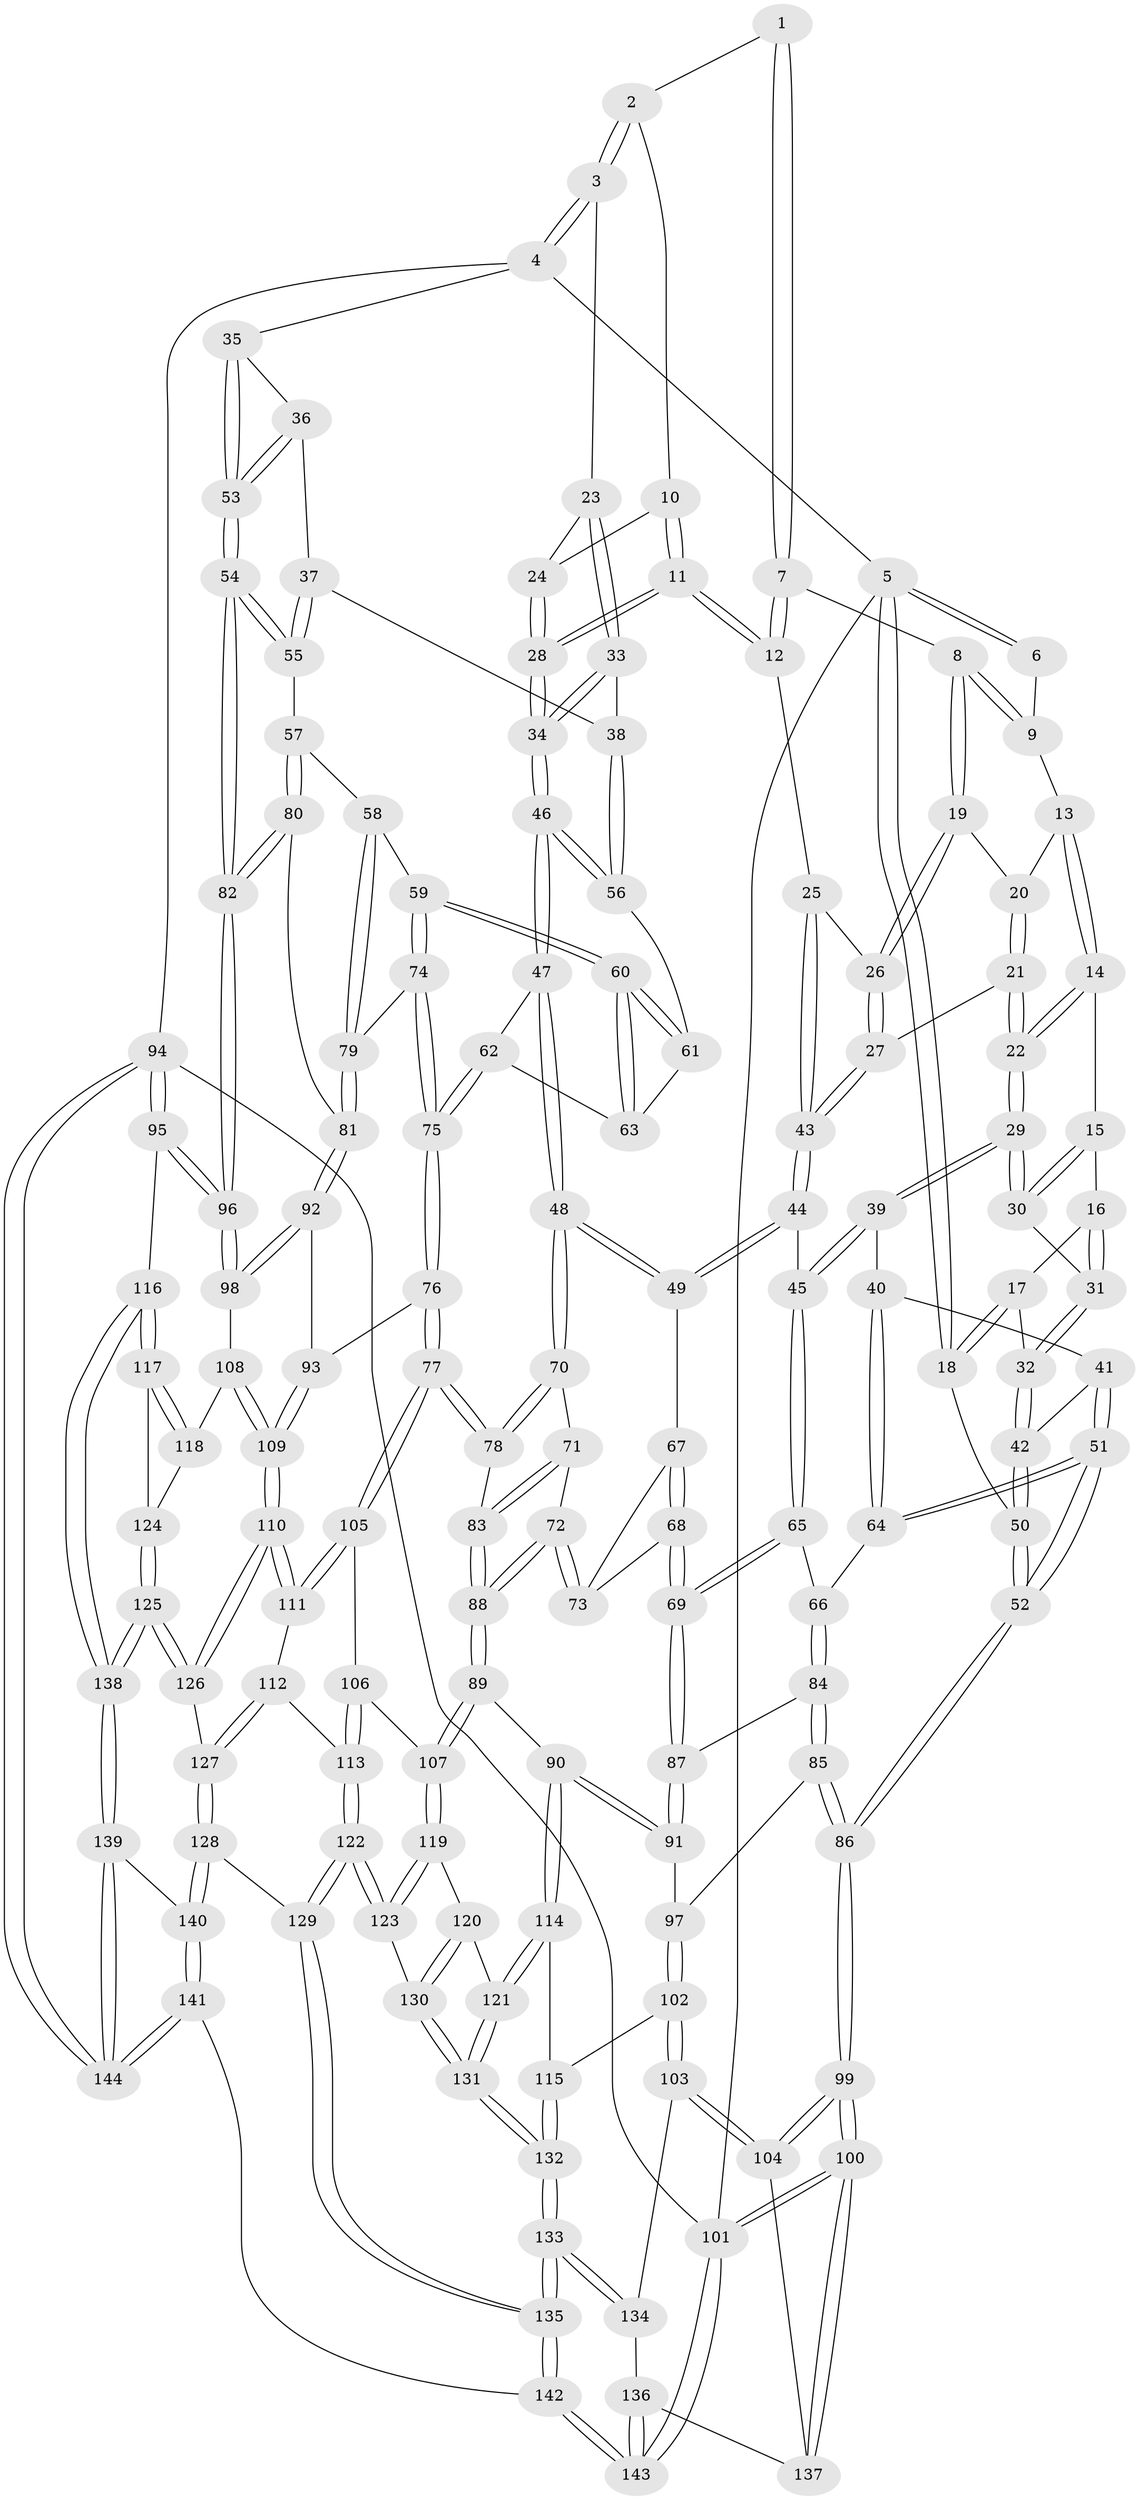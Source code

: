 // Generated by graph-tools (version 1.1) at 2025/00/03/09/25 05:00:43]
// undirected, 144 vertices, 357 edges
graph export_dot {
graph [start="1"]
  node [color=gray90,style=filled];
  1 [pos="+0.5117302168091447+0"];
  2 [pos="+0.5402384381470766+0"];
  3 [pos="+0.851460571686942+0"];
  4 [pos="+1+0"];
  5 [pos="+0+0"];
  6 [pos="+0.2564291311757202+0"];
  7 [pos="+0.40981032226997227+0.048522049576736684"];
  8 [pos="+0.38507491814184575+0.05714357761155518"];
  9 [pos="+0.25906040502961014+0"];
  10 [pos="+0.5309137224638631+0"];
  11 [pos="+0.49406034774905766+0.1469280981734172"];
  12 [pos="+0.47076460890264576+0.1437846586506547"];
  13 [pos="+0.25617859604810855+0"];
  14 [pos="+0.20314093905087913+0.047920957834509705"];
  15 [pos="+0.1571203419838057+0.08086249185385903"];
  16 [pos="+0.11381452301638961+0.08177254807297005"];
  17 [pos="+0.11263266042808168+0.08157833916191902"];
  18 [pos="+0+0"];
  19 [pos="+0.35811691938864815+0.07949245720483573"];
  20 [pos="+0.28033102865416415+0.011974527422846033"];
  21 [pos="+0.28736154634795025+0.1527687440675592"];
  22 [pos="+0.2703623953388475+0.16791193712810576"];
  23 [pos="+0.7519231972384295+0.05492668395496951"];
  24 [pos="+0.6001217817934656+0.09492572417294567"];
  25 [pos="+0.4443664928592767+0.1511170412454518"];
  26 [pos="+0.3530666796132347+0.10682901680464779"];
  27 [pos="+0.29309596417489353+0.15103773257430547"];
  28 [pos="+0.5262845357125513+0.17768526286775835"];
  29 [pos="+0.2526572620677104+0.19592727372955918"];
  30 [pos="+0.2045391274386778+0.16528697317232283"];
  31 [pos="+0.15127574292137735+0.16518565515052716"];
  32 [pos="+0.07517014786675749+0.20201693023755668"];
  33 [pos="+0.7493023829489691+0.08651213027444817"];
  34 [pos="+0.5737313005279282+0.2632536613483726"];
  35 [pos="+1+0"];
  36 [pos="+0.9153541744300405+0.20896804298183871"];
  37 [pos="+0.8477263758510353+0.2544701709597876"];
  38 [pos="+0.8256418068565918+0.25191442229143146"];
  39 [pos="+0.2509162959167618+0.27279395300891945"];
  40 [pos="+0.18702365081630498+0.29579267648046104"];
  41 [pos="+0.11219167203946487+0.24810827616808676"];
  42 [pos="+0.07328408320113959+0.2045532582305393"];
  43 [pos="+0.4017076183570565+0.18690279303487392"];
  44 [pos="+0.3597590078292325+0.3089006063760977"];
  45 [pos="+0.29392144730430303+0.3004106026110207"];
  46 [pos="+0.574455515860796+0.3016508998221677"];
  47 [pos="+0.5734797686600434+0.304337650097555"];
  48 [pos="+0.5314786792046358+0.34791934379365197"];
  49 [pos="+0.3878801577196767+0.32490870196280935"];
  50 [pos="+0+0.1860944876498948"];
  51 [pos="+0+0.4358153423693717"];
  52 [pos="+0+0.4599484309195434"];
  53 [pos="+1+0.4259523239271612"];
  54 [pos="+1+0.43338541356825094"];
  55 [pos="+0.9543234821500706+0.3763722838066485"];
  56 [pos="+0.8154999267883851+0.2613224123428645"];
  57 [pos="+0.8524475825998302+0.43121729820976923"];
  58 [pos="+0.8302326534559888+0.4281453940405748"];
  59 [pos="+0.8262756814337132+0.42701301206182557"];
  60 [pos="+0.8242395811966003+0.42445750419792394"];
  61 [pos="+0.8018183537680987+0.3098231105864179"];
  62 [pos="+0.7076943803891812+0.396644596106092"];
  63 [pos="+0.7210961076419088+0.3926042710962277"];
  64 [pos="+0.12146246412616199+0.40251656324337"];
  65 [pos="+0.2810823868699796+0.37335974192737564"];
  66 [pos="+0.1777715781484394+0.46033083866501673"];
  67 [pos="+0.3655722283918252+0.4123133678374557"];
  68 [pos="+0.29715629953216066+0.4757508263606555"];
  69 [pos="+0.293873969649868+0.476774962226663"];
  70 [pos="+0.5309591323602264+0.36464807896506185"];
  71 [pos="+0.5069831163603664+0.40312097441886147"];
  72 [pos="+0.4206281257970445+0.4971094730041521"];
  73 [pos="+0.39964821281534785+0.48482752605713547"];
  74 [pos="+0.7638987344734058+0.4856628728535334"];
  75 [pos="+0.7135375949974825+0.4991738781714718"];
  76 [pos="+0.660782557559903+0.5772307437451472"];
  77 [pos="+0.6544836662791951+0.5775004446068064"];
  78 [pos="+0.6440792312429586+0.5725756337256974"];
  79 [pos="+0.818975531281838+0.5218348910408498"];
  80 [pos="+0.8884415596997839+0.5465749379741638"];
  81 [pos="+0.8525892872041925+0.5613156054892563"];
  82 [pos="+1+0.5774842765173781"];
  83 [pos="+0.5056353292573453+0.594821999891798"];
  84 [pos="+0.21230312041933666+0.5171262389949345"];
  85 [pos="+0.1365442683696925+0.5861656957145949"];
  86 [pos="+0+0.49363603947723045"];
  87 [pos="+0.255345213573886+0.5247849853342325"];
  88 [pos="+0.4179484124628524+0.6324179631628452"];
  89 [pos="+0.41139445537982167+0.6406629054931006"];
  90 [pos="+0.3504366669261505+0.6490785966748553"];
  91 [pos="+0.34122915655283065+0.638302709498326"];
  92 [pos="+0.808051960445531+0.6072400915866275"];
  93 [pos="+0.6747848364118981+0.5863004386496496"];
  94 [pos="+1+1"];
  95 [pos="+1+0.7324432682723847"];
  96 [pos="+1+0.6614838936509884"];
  97 [pos="+0.14138008513103825+0.6165282961161468"];
  98 [pos="+0.839760894489483+0.6845950594675239"];
  99 [pos="+0+0.7990905040624041"];
  100 [pos="+0+1"];
  101 [pos="+0+1"];
  102 [pos="+0.14836735580503974+0.7502658058466324"];
  103 [pos="+0.11682343547668708+0.7748457890540771"];
  104 [pos="+0.023648204471784288+0.7938312528153599"];
  105 [pos="+0.6116072931233649+0.6860691706303068"];
  106 [pos="+0.5256945014100811+0.7104112328282183"];
  107 [pos="+0.4461852031344059+0.6884277028724717"];
  108 [pos="+0.8254402352678771+0.714297032295902"];
  109 [pos="+0.7426270013569184+0.7586646185725899"];
  110 [pos="+0.7340136554362973+0.77677506992422"];
  111 [pos="+0.6231703847349948+0.7374848910193401"];
  112 [pos="+0.6039386708326915+0.7646920232167495"];
  113 [pos="+0.5631849643960875+0.7741172587745772"];
  114 [pos="+0.3054639539684314+0.7032182078551772"];
  115 [pos="+0.2176014795830985+0.7423189018383443"];
  116 [pos="+0.9922625309145262+0.8186289661373676"];
  117 [pos="+0.9878793162639943+0.8175840279181162"];
  118 [pos="+0.8535415794291357+0.7537023213618372"];
  119 [pos="+0.448533576412213+0.7039454839301001"];
  120 [pos="+0.41694055950106906+0.7921268171841372"];
  121 [pos="+0.3505133177672781+0.8165048796779211"];
  122 [pos="+0.5203216650760222+0.8342884756771084"];
  123 [pos="+0.5053210366749762+0.8278986669215357"];
  124 [pos="+0.838694803457682+0.8221240005947388"];
  125 [pos="+0.7650025791213564+0.8745599724764148"];
  126 [pos="+0.7337706425553882+0.8435522785861245"];
  127 [pos="+0.640405998868487+0.8649314724000184"];
  128 [pos="+0.6008982744496454+0.8925465682371712"];
  129 [pos="+0.5600149515525124+0.8906937380835326"];
  130 [pos="+0.4416185309880286+0.848695858267428"];
  131 [pos="+0.3549405580547422+0.9281170049864197"];
  132 [pos="+0.3382437439817089+0.971244402812594"];
  133 [pos="+0.3329281882787556+1"];
  134 [pos="+0.16147118352766515+0.8482157026448032"];
  135 [pos="+0.3496856004923626+1"];
  136 [pos="+0.1433460657296992+0.9627285096636702"];
  137 [pos="+0.11537251882127686+0.9518554567077563"];
  138 [pos="+0.8246264178045398+1"];
  139 [pos="+0.8220611659831798+1"];
  140 [pos="+0.6199857255961092+0.936484308921154"];
  141 [pos="+0.554000047777338+1"];
  142 [pos="+0.34482997117527203+1"];
  143 [pos="+0.34444185284161916+1"];
  144 [pos="+0.8548984082752089+1"];
  1 -- 2;
  1 -- 7;
  1 -- 7;
  2 -- 3;
  2 -- 3;
  2 -- 10;
  3 -- 4;
  3 -- 4;
  3 -- 23;
  4 -- 5;
  4 -- 35;
  4 -- 94;
  5 -- 6;
  5 -- 6;
  5 -- 18;
  5 -- 18;
  5 -- 101;
  6 -- 9;
  7 -- 8;
  7 -- 12;
  7 -- 12;
  8 -- 9;
  8 -- 9;
  8 -- 19;
  8 -- 19;
  9 -- 13;
  10 -- 11;
  10 -- 11;
  10 -- 24;
  11 -- 12;
  11 -- 12;
  11 -- 28;
  11 -- 28;
  12 -- 25;
  13 -- 14;
  13 -- 14;
  13 -- 20;
  14 -- 15;
  14 -- 22;
  14 -- 22;
  15 -- 16;
  15 -- 30;
  15 -- 30;
  16 -- 17;
  16 -- 31;
  16 -- 31;
  17 -- 18;
  17 -- 18;
  17 -- 32;
  18 -- 50;
  19 -- 20;
  19 -- 26;
  19 -- 26;
  20 -- 21;
  20 -- 21;
  21 -- 22;
  21 -- 22;
  21 -- 27;
  22 -- 29;
  22 -- 29;
  23 -- 24;
  23 -- 33;
  23 -- 33;
  24 -- 28;
  24 -- 28;
  25 -- 26;
  25 -- 43;
  25 -- 43;
  26 -- 27;
  26 -- 27;
  27 -- 43;
  27 -- 43;
  28 -- 34;
  28 -- 34;
  29 -- 30;
  29 -- 30;
  29 -- 39;
  29 -- 39;
  30 -- 31;
  31 -- 32;
  31 -- 32;
  32 -- 42;
  32 -- 42;
  33 -- 34;
  33 -- 34;
  33 -- 38;
  34 -- 46;
  34 -- 46;
  35 -- 36;
  35 -- 53;
  35 -- 53;
  36 -- 37;
  36 -- 53;
  36 -- 53;
  37 -- 38;
  37 -- 55;
  37 -- 55;
  38 -- 56;
  38 -- 56;
  39 -- 40;
  39 -- 45;
  39 -- 45;
  40 -- 41;
  40 -- 64;
  40 -- 64;
  41 -- 42;
  41 -- 51;
  41 -- 51;
  42 -- 50;
  42 -- 50;
  43 -- 44;
  43 -- 44;
  44 -- 45;
  44 -- 49;
  44 -- 49;
  45 -- 65;
  45 -- 65;
  46 -- 47;
  46 -- 47;
  46 -- 56;
  46 -- 56;
  47 -- 48;
  47 -- 48;
  47 -- 62;
  48 -- 49;
  48 -- 49;
  48 -- 70;
  48 -- 70;
  49 -- 67;
  50 -- 52;
  50 -- 52;
  51 -- 52;
  51 -- 52;
  51 -- 64;
  51 -- 64;
  52 -- 86;
  52 -- 86;
  53 -- 54;
  53 -- 54;
  54 -- 55;
  54 -- 55;
  54 -- 82;
  54 -- 82;
  55 -- 57;
  56 -- 61;
  57 -- 58;
  57 -- 80;
  57 -- 80;
  58 -- 59;
  58 -- 79;
  58 -- 79;
  59 -- 60;
  59 -- 60;
  59 -- 74;
  59 -- 74;
  60 -- 61;
  60 -- 61;
  60 -- 63;
  60 -- 63;
  61 -- 63;
  62 -- 63;
  62 -- 75;
  62 -- 75;
  64 -- 66;
  65 -- 66;
  65 -- 69;
  65 -- 69;
  66 -- 84;
  66 -- 84;
  67 -- 68;
  67 -- 68;
  67 -- 73;
  68 -- 69;
  68 -- 69;
  68 -- 73;
  69 -- 87;
  69 -- 87;
  70 -- 71;
  70 -- 78;
  70 -- 78;
  71 -- 72;
  71 -- 83;
  71 -- 83;
  72 -- 73;
  72 -- 73;
  72 -- 88;
  72 -- 88;
  74 -- 75;
  74 -- 75;
  74 -- 79;
  75 -- 76;
  75 -- 76;
  76 -- 77;
  76 -- 77;
  76 -- 93;
  77 -- 78;
  77 -- 78;
  77 -- 105;
  77 -- 105;
  78 -- 83;
  79 -- 81;
  79 -- 81;
  80 -- 81;
  80 -- 82;
  80 -- 82;
  81 -- 92;
  81 -- 92;
  82 -- 96;
  82 -- 96;
  83 -- 88;
  83 -- 88;
  84 -- 85;
  84 -- 85;
  84 -- 87;
  85 -- 86;
  85 -- 86;
  85 -- 97;
  86 -- 99;
  86 -- 99;
  87 -- 91;
  87 -- 91;
  88 -- 89;
  88 -- 89;
  89 -- 90;
  89 -- 107;
  89 -- 107;
  90 -- 91;
  90 -- 91;
  90 -- 114;
  90 -- 114;
  91 -- 97;
  92 -- 93;
  92 -- 98;
  92 -- 98;
  93 -- 109;
  93 -- 109;
  94 -- 95;
  94 -- 95;
  94 -- 144;
  94 -- 144;
  94 -- 101;
  95 -- 96;
  95 -- 96;
  95 -- 116;
  96 -- 98;
  96 -- 98;
  97 -- 102;
  97 -- 102;
  98 -- 108;
  99 -- 100;
  99 -- 100;
  99 -- 104;
  99 -- 104;
  100 -- 101;
  100 -- 101;
  100 -- 137;
  100 -- 137;
  101 -- 143;
  101 -- 143;
  102 -- 103;
  102 -- 103;
  102 -- 115;
  103 -- 104;
  103 -- 104;
  103 -- 134;
  104 -- 137;
  105 -- 106;
  105 -- 111;
  105 -- 111;
  106 -- 107;
  106 -- 113;
  106 -- 113;
  107 -- 119;
  107 -- 119;
  108 -- 109;
  108 -- 109;
  108 -- 118;
  109 -- 110;
  109 -- 110;
  110 -- 111;
  110 -- 111;
  110 -- 126;
  110 -- 126;
  111 -- 112;
  112 -- 113;
  112 -- 127;
  112 -- 127;
  113 -- 122;
  113 -- 122;
  114 -- 115;
  114 -- 121;
  114 -- 121;
  115 -- 132;
  115 -- 132;
  116 -- 117;
  116 -- 117;
  116 -- 138;
  116 -- 138;
  117 -- 118;
  117 -- 118;
  117 -- 124;
  118 -- 124;
  119 -- 120;
  119 -- 123;
  119 -- 123;
  120 -- 121;
  120 -- 130;
  120 -- 130;
  121 -- 131;
  121 -- 131;
  122 -- 123;
  122 -- 123;
  122 -- 129;
  122 -- 129;
  123 -- 130;
  124 -- 125;
  124 -- 125;
  125 -- 126;
  125 -- 126;
  125 -- 138;
  125 -- 138;
  126 -- 127;
  127 -- 128;
  127 -- 128;
  128 -- 129;
  128 -- 140;
  128 -- 140;
  129 -- 135;
  129 -- 135;
  130 -- 131;
  130 -- 131;
  131 -- 132;
  131 -- 132;
  132 -- 133;
  132 -- 133;
  133 -- 134;
  133 -- 134;
  133 -- 135;
  133 -- 135;
  134 -- 136;
  135 -- 142;
  135 -- 142;
  136 -- 137;
  136 -- 143;
  136 -- 143;
  138 -- 139;
  138 -- 139;
  139 -- 140;
  139 -- 144;
  139 -- 144;
  140 -- 141;
  140 -- 141;
  141 -- 142;
  141 -- 144;
  141 -- 144;
  142 -- 143;
  142 -- 143;
}
